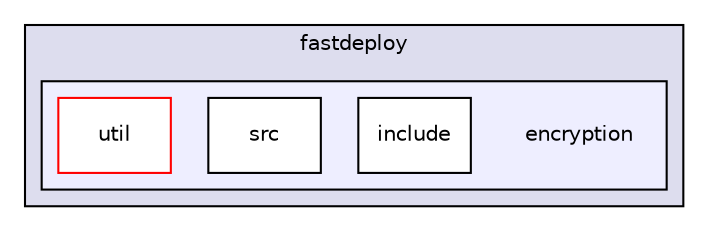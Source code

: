 digraph "/build/FastDeploy/fastdeploy/encryption" {
  compound=true
  node [ fontsize="10", fontname="Helvetica"];
  edge [ labelfontsize="10", labelfontname="Helvetica"];
  subgraph clusterdir_8d8bcaa4a1ea2c1dd055659904dbf261 {
    graph [ bgcolor="#ddddee", pencolor="black", label="fastdeploy" fontname="Helvetica", fontsize="10", URL="dir_8d8bcaa4a1ea2c1dd055659904dbf261.html"]
  subgraph clusterdir_db07a059deae8abbfac9d8cec3b78007 {
    graph [ bgcolor="#eeeeff", pencolor="black", label="" URL="dir_db07a059deae8abbfac9d8cec3b78007.html"];
    dir_db07a059deae8abbfac9d8cec3b78007 [shape=plaintext label="encryption"];
    dir_112574a7a3908aaef0cab475aa51c2be [shape=box label="include" color="black" fillcolor="white" style="filled" URL="dir_112574a7a3908aaef0cab475aa51c2be.html"];
    dir_1450d013562b5cca31ee5c4ec355f37c [shape=box label="src" color="black" fillcolor="white" style="filled" URL="dir_1450d013562b5cca31ee5c4ec355f37c.html"];
    dir_83e60dfe07e9888d820084063b7479c5 [shape=box label="util" color="red" fillcolor="white" style="filled" URL="dir_83e60dfe07e9888d820084063b7479c5.html"];
  }
  }
}
